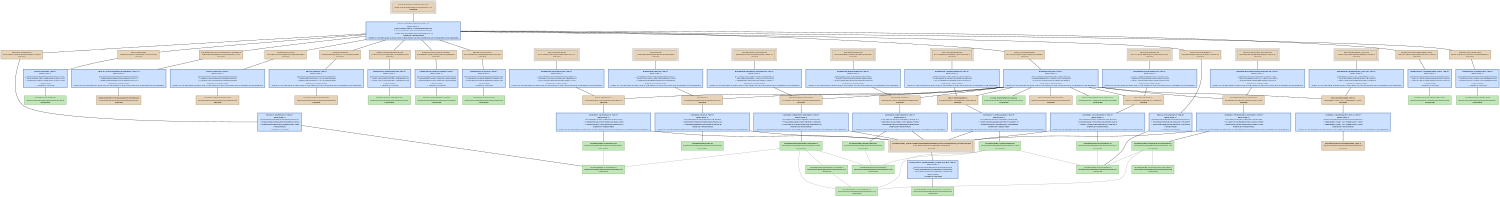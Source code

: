digraph XDownloader {
   size = "10.000000,8.500000";
   concentrate = false;

   node [ shape = box, style = filled, color = "0.3 0.5 0.6", fillcolor = "0.3 0.2 0.9", fontname = "Monaco", fontsize = "9" ];
   n00001 [ label = "Development/XDownloader.app\n28e57bb7858990943fcc49fb28637615\nMissing", color = "0.1 0.5 0.5", fillcolor = "0.1 0.2 0.9", peripheries = 3 ];
   n00002 [ label = "Contents/Info.plist\nc933a80186a520eea7823bb6b05faf67\nMissing", color = "0.1 0.5 0.5", fillcolor = "0.1 0.2 0.9" ];
   n00003 [ label = "XDownloader.build/Info.plist\n00000000000000000000000000000000\nMissing", color = "0.1 0.5 0.5", fillcolor = "0.1 0.2 0.9" ];
   n00004 [ label = "Contents/PkgInfo\n744d569ecfb07e0321312c83efcecd8e\nMissing", color = "0.1 0.5 0.5", fillcolor = "0.1 0.2 0.9" ];
   n00005 [ label = "XDownloader.build/PkgInfo\n00000000000000000000000000000000\nMissing", color = "0.1 0.5 0.5", fillcolor = "0.1 0.2 0.9" ];
   n00006 [ label = "English.lproj/MainMenu.nib\n103d129520a23ffa79f212988ae06294\nMissing", color = "0.1 0.5 0.5", fillcolor = "0.1 0.2 0.9" ];
   n00007 [ label = "English.lproj/MainMenu.nib\n0000000042cecda400000000000000aa\nUpToDate" ];
   n00008 [ label = "English.lproj/InfoPlist.strings\n6408d6fe6705e0187e50f616a5e4b88f\nMissing", color = "0.1 0.5 0.5", fillcolor = "0.1 0.2 0.9" ];
   n00009 [ label = "English.lproj/InfoPlist.strings\n0000000042fa6da600000000000000b2\nUpToDate" ];
   n00010 [ label = "Resources/icon.icns\nb1e0db45091ead5fdd8f6fcf35691bdf\nMissing", color = "0.1 0.5 0.5", fillcolor = "0.1 0.2 0.9" ];
   n00011 [ label = "XDownloader/icon.icns\n0000000042fa6da600000000000093ba\nUpToDate" ];
   n00012 [ label = "English.lproj/XDownloader Help\n33a1fc14d527d9e3448c3d553521e03a\nMissing", color = "0.1 0.5 0.5", fillcolor = "0.1 0.2 0.9" ];
   n00013 [ label = "English.lproj/XDownloader Help\n0000000042bd319000000000000000aa\nUpToDate" ];
   n00014 [ label = "Resources/Credits.html\ncecbc3c842201a6d10ca1bbb986ef255\nMissing", color = "0.1 0.5 0.5", fillcolor = "0.1 0.2 0.9" ];
   n00015 [ label = "XDownloader/Credits.html\n0000000042fa6da600000000000000a1\nUpToDate" ];
   n00016 [ label = "ppc/main.o\nc0f5b8eb4abbfec023052b3062953cf5\nMissing", color = "0.1 0.5 0.5", fillcolor = "0.1 0.2 0.9" ];
   n00017 [ label = "XDownloader/XDownloader_Prefix.pch\n0000000042fa6da60000000000000099\nUpToDate" ];
   n00018 [ label = "XDownloader_Prefix-azwwsztcbjdddbcktpikqacsychb/XDownloader_Prefix.pch.gch\n202c485b7ca77b21cee9a6159cf03c0f\nMissing", color = "0.1 0.5 0.5", fillcolor = "0.1 0.2 0.9", peripheries = 3 ];
   n00019 [ label = "XDownloader/main.m\n0000000042fa6da600000000000003b8\nUpToDate" ];
   n00020 [ label = "ppc/RenamerController.o\n574923841a72f86279a4691e8d2baa1d\nMissing", color = "0.1 0.5 0.5", fillcolor = "0.1 0.2 0.9" ];
   n00021 [ label = "XDownloader/RenamerController.m\n0000000042fa6da60000000000002500\nUpToDate" ];
   n00022 [ label = "ppc/NameMapper.o\n6d2853b9ac0126c4ee9641849f4bbffe\nMissing", color = "0.1 0.5 0.5", fillcolor = "0.1 0.2 0.9" ];
   n00023 [ label = "XDownloader/NameMapper.m\n0000000042fa6da6000000000000135f\nUpToDate" ];
   n00024 [ label = "ppc/ExifWrapper.o\n0d2fb4da1ff204f7db9d62c83e893b34\nMissing", color = "0.1 0.5 0.5", fillcolor = "0.1 0.2 0.9" ];
   n00025 [ label = "XDownloader/ExifWrapper.m\n0000000042fa6da60000000000000f57\nUpToDate" ];
   n00026 [ label = "ppc/PreferencesController.o\ne536d3456918e3faf7a2b4470af15469\nMissing", color = "0.1 0.5 0.5", fillcolor = "0.1 0.2 0.9" ];
   n00027 [ label = "XDownloader/PreferencesController.m\n0000000042fa6da60000000000001175\nUpToDate" ];
   n00028 [ label = "ppc/XDVariables.o\n1eff9119cee02f053e899c9101e84f54\nMissing", color = "0.1 0.5 0.5", fillcolor = "0.1 0.2 0.9" ];
   n00029 [ label = "XDownloader/XDVariables.m\n0000000042fa6da60000000000001741\nUpToDate" ];
   n00030 [ label = "ppc/CanonRAW.o\n130598a2cac61655836f6529294a2015\nMissing", color = "0.1 0.5 0.5", fillcolor = "0.1 0.2 0.9" ];
   n00031 [ label = "XDownloader/CanonRAW.m\n0000000042fa6da60000000000000f51\nUpToDate" ];
   n00032 [ label = "ppc/XDownloader_vers.o\n7d86dbd931038110179e880ae73142c1\nMissing", color = "0.1 0.5 0.5", fillcolor = "0.1 0.2 0.9" ];
   n00033 [ label = "DerivedSources/XDownloader_vers.c\n00000000000000000000000000000000\nMissing", color = "0.1 0.5 0.5", fillcolor = "0.1 0.2 0.9" ];
   n00034 [ label = "MacOS/XDownloader\nf017c01354a8a205ac7fbfc0f2cb9d69\nMissing", color = "0.1 0.5 0.5", fillcolor = "0.1 0.2 0.9" ];
   n00035 [ label = "ppc/main.ob\n53de4fcb69b0bfed74b8553b5ab54e40\nMissing", color = "0.1 0.5 0.5", fillcolor = "0.1 0.2 0.9", peripheries = 3 ];
   n00036 [ label = "ppc/RenamerController.ob\n7ddbdd38539f107e6df17fd9c22b6510\nMissing", color = "0.1 0.5 0.5", fillcolor = "0.1 0.2 0.9", peripheries = 3 ];
   n00037 [ label = "ppc/NameMapper.ob\n81c41dbfa800cf8498ccfa41cf7576c7\nMissing", color = "0.1 0.5 0.5", fillcolor = "0.1 0.2 0.9", peripheries = 3 ];
   n00038 [ label = "ppc/ExifWrapper.ob\n87c0cbd5e941f449c54709eca68a94d1\nMissing", color = "0.1 0.5 0.5", fillcolor = "0.1 0.2 0.9", peripheries = 3 ];
   n00039 [ label = "ppc/PreferencesController.ob\n9b5daa6fdca8df5ddfb38f6510907cac\nMissing", color = "0.1 0.5 0.5", fillcolor = "0.1 0.2 0.9", peripheries = 3 ];
   n00040 [ label = "ppc/XDVariables.ob\nb071c16b3c8e800d5c290f020d9123f7\nMissing", color = "0.1 0.5 0.5", fillcolor = "0.1 0.2 0.9", peripheries = 3 ];
   n00041 [ label = "ppc/CanonRAW.ob\n952536b0c6880afcd0cbe53497271c3a\nMissing", color = "0.1 0.5 0.5", fillcolor = "0.1 0.2 0.9", peripheries = 3 ];
   n00042 [ label = "ppc/XDownloader_vers.ob\n3d93230e3f3bc4ff8547ba9b1925e8cd\nMissing", color = "0.1 0.5 0.5", fillcolor = "0.1 0.2 0.9", peripheries = 3 ];
   n00043 [ label = "Resources/libZeroLinkAppStub.a\n0000000042c7f5ee0000000000000ae0\nUpToDate" ];
   n00044 [ label = "Cocoa.framework/Cocoa[C]\n0000000042d829e70000000000002260\nUpToDate" ];
   n00045 [ label = "ppc/XDownloader.zerolink\n00000000000000000000000000000000\nMissing", color = "0.1 0.5 0.5", fillcolor = "0.1 0.2 0.9" ];
   n00046 [ label = "MacOS/exiftags\na6f845d729e7cca08e3d62363020755f\nMissing", color = "0.1 0.5 0.5", fillcolor = "0.1 0.2 0.9" ];
   n00047 [ label = "XDownloader/exiftags\n0000000042fa6da600000000000199f8\nUpToDate" ];
   n00048 [ label = "MacOS/XDVariables.h\n4438468cddf530f2230b52ac17438ca7\nMissing", color = "0.1 0.5 0.5", fillcolor = "0.1 0.2 0.9" ];
   n00049 [ label = "XDownloader/XDVariables.h\n0000000042fa6da60000000000000150\nUpToDate" ];
   n00050 [ label = "MacOS/CanonRAW.h\nb7d22e9922fa63cd470f5bd7e2a12e56\nMissing", color = "0.1 0.5 0.5", fillcolor = "0.1 0.2 0.9" ];
   n00051 [ label = "XDownloader/CanonRAW.h\n0000000042fa6da60000000000000105\nUpToDate" ];
   n00052 [ label = "Frameworks/Nym.Foundation.framework\n49e82eb68893ee255a63986f64721f17\nMissing", color = "0.1 0.5 0.5", fillcolor = "0.1 0.2 0.9" ];
   n00053 [ label = "Development/Nym.Foundation.framework\n00000000000000000000000000000000\nMissing", color = "0.1 0.5 0.5", fillcolor = "0.1 0.2 0.9" ];
   n00054 [ label = "XDownloader/ExifWrapper.h\n0000000042fa6da6000000000000014b\nUpToDate" ];
   n00055 [ label = "XDownloader/RenamerController.h\n0000000042fa6da60000000000000477\nUpToDate" ];
   n00056 [ label = "XDownloader/NameMapper.h\n0000000042fa6da600000000000001f4\nUpToDate" ];
   n00057 [ label = "XDownloader/PreferencesController.h\n0000000042fa6da6000000000000024a\nUpToDate" ];

   node [ shape = box, style = "filled,bold", color = "0.7 0.5 0.7", fillcolor = "0.7 0.2 1.0", fontname = "Monaco", fontsize = "9" ];
   c00001 [ label = "PBXCp Info.plist <wt:0>\nwaitCount: 0\n00000000000000000000000000000000\n^ c933a80186a520eea7823bb6b05faf67\n= c933a80186a520eea7823bb6b05faf67\nIndirectlyNeedsToRun\nNeeds to run because at least one of the inputs to the command are scheduled to be updated.", color = "0.6 0.5 0.7", fillcolor = "0.6 0.2 1.0" ];
   c00002 [ label = "PBXCp PkgInfo <wt:0>\nwaitCount: 0\n00000000000000000000000000000000\n^ 744d569ecfb07e0321312c83efcecd8e\n= 744d569ecfb07e0321312c83efcecd8e\nIndirectlyNeedsToRun\nNeeds to run because at least one of the inputs to the command are scheduled to be updated.", color = "0.6 0.5 0.7", fillcolor = "0.6 0.2 1.0" ];
   c00003 [ label = "CpResource MainMenu.nib <wt:2>\nwaitCount: 0\n00000000000000000000000000000000\n^ 103d129520a23ffa79f212988ae06294\n= 103d129520a23ffa79f212988ae06294\nNeedsToRun\n1 output is missing", color = "0.6 0.5 0.7", fillcolor = "0.6 0.2 1.0" ];
   c00004 [ label = "CpResource InfoPlist.strings <wt:2>\nwaitCount: 0\n00000000000000000000000000000000\n^ 6408d6fe6705e0187e50f616a5e4b88f\n= 6408d6fe6705e0187e50f616a5e4b88f\nNeedsToRun\n1 output is missing", color = "0.6 0.5 0.7", fillcolor = "0.6 0.2 1.0" ];
   c00005 [ label = "CpResource icon.icns <wt:2>\nwaitCount: 0\n00000000000000000000000000000000\n^ b1e0db45091ead5fdd8f6fcf35691bdf\n= b1e0db45091ead5fdd8f6fcf35691bdf\nNeedsToRun\n1 output is missing", color = "0.6 0.5 0.7", fillcolor = "0.6 0.2 1.0" ];
   c00006 [ label = "CpResource \"XDownloader Help\" <wt:2>\nwaitCount: 0\n00000000000000000000000000000000\n^ 33a1fc14d527d9e3448c3d553521e03a\n= 33a1fc14d527d9e3448c3d553521e03a\nNeedsToRun\n1 output is missing", color = "0.6 0.5 0.7", fillcolor = "0.6 0.2 1.0" ];
   c00007 [ label = "CpResource Credits.html <wt:2>\nwaitCount: 0\n00000000000000000000000000000000\n^ cecbc3c842201a6d10ca1bbb986ef255\n= cecbc3c842201a6d10ca1bbb986ef255\nNeedsToRun\n1 output is missing", color = "0.6 0.5 0.7", fillcolor = "0.6 0.2 1.0" ];
   c00008 [ label = "CompileC main.o <wt:4>\nwaitCount: 0\n202c485b3e5d1687cee9a6159cf03fb7\n^ e0d9f0b074e6e847edec8d25fe650342\n= c0f5b8eb4abbfec023052b3062953cf5\nIndirectlyNeedsToRun\nNeeds to run because at least one of the inputs to the command are scheduled to be updated.", color = "0.6 0.5 0.7", fillcolor = "0.6 0.2 1.0" ];
   c00009 [ label = "ProcessPCH XDownloader_Prefix.pch.gch <wt:3>\nwaitCount: 0\n0000000042fa6da60000000000000099\n^ 202c485b3e5d1687cee9a6159cf03c96\n= 202c485b7ca77b21cee9a6159cf03c0f\nNeedsToRun\n1 output is missing", color = "0.6 0.5 0.7", fillcolor = "0.6 0.2 1.0" ];
   c00010 [ label = "CompileC RenamerController.o <wt:4>\nwaitCount: 0\n202c485b7ca77b21cee9a6159cf01d36\n^ 77656bdf66d58343b74dcf0b11dbb72b\n= 574923841a72f86279a4691e8d2baa1d\nIndirectlyNeedsToRun\nNeeds to run because at least one of the inputs to the command are scheduled to be updated.", color = "0.6 0.5 0.7", fillcolor = "0.6 0.2 1.0" ];
   c00011 [ label = "CompileC NameMapper.o <wt:4>\nwaitCount: 0\n202c485b7ca77b21cee9a6159cf02ebf\n^ 4d041be2d0a65de5207fe79103bb9141\n= 6d2853b9ac0126c4ee9641849f4bbffe\nIndirectlyNeedsToRun\nNeeds to run because at least one of the inputs to the command are scheduled to be updated.", color = "0.6 0.5 0.7", fillcolor = "0.6 0.2 1.0" ];
   c00012 [ label = "CompileC ExifWrapper.o <wt:4>\nwaitCount: 0\n202c485b7ca77b21cee9a6159cf03213\n^ 2d03fc8163557fd61574c4dda2790927\n= 0d2fb4da1ff204f7db9d62c83e893b34\nIndirectlyNeedsToRun\nNeeds to run because at least one of the inputs to the command are scheduled to be updated.", color = "0.6 0.5 0.7", fillcolor = "0.6 0.2 1.0" ];
   c00013 [ label = "CompileC PreferencesController.o <wt:4>\nwaitCount: 0\n202c485b7ca77b21cee9a6159cf02f94\n^ c51a9b1e15bf98db394b125296017bfd\n= e536d3456918e3faf7a2b4470af15469\nIndirectlyNeedsToRun\nNeeds to run because at least one of the inputs to the command are scheduled to be updated.", color = "0.6 0.5 0.7", fillcolor = "0.6 0.2 1.0" ];
   c00014 [ label = "CompileC XDVariables.o <wt:4>\nwaitCount: 0\n202c485b7ca77b21cee9a6159cf02a1e\n^ 3ed3d942b2475424f0603a849d18654a\n= 1eff9119cee02f053e899c9101e84f54\nIndirectlyNeedsToRun\nNeeds to run because at least one of the inputs to the command are scheduled to be updated.", color = "0.6 0.5 0.7", fillcolor = "0.6 0.2 1.0" ];
   c00015 [ label = "CompileC CanonRAW.o <wt:4>\nwaitCount: 0\n202c485b7ca77b21cee9a6159cf0325b\n^ 3329d0f9b6616d744d86c33cb5ba124e\n= 130598a2cac61655836f6529294a2015\nIndirectlyNeedsToRun\nNeeds to run because at least one of the inputs to the command are scheduled to be updated.", color = "0.6 0.5 0.7", fillcolor = "0.6 0.2 1.0" ];
   c00016 [ label = "CompileC XDownloader_vers.o <wt:4>\nwaitCount: 0\n00000000000000000000000000000000\n^ 7d86dbd931038110179e880ae73142c1\n= 7d86dbd931038110179e880ae73142c1\nIndirectlyNeedsToRun\nNeeds to run because at least one of the inputs to the command are scheduled to be updated.", color = "0.6 0.5 0.7", fillcolor = "0.6 0.2 1.0" ];
   c00017 [ label = "Bundlizing main.ob <wt:4>\nwaitCount: 0\nc0f5b8eb4abbfec023052b3062953cf5\n^ 932bf720230b412d57bd7e0b382072b5\n= 53de4fcb69b0bfed74b8553b5ab54e40\nIndirectlyNeedsToRun\nNeeds to run because at least one of the inputs to the command are scheduled to be updated.", color = "0.6 0.5 0.7", fillcolor = "0.6 0.2 1.0" ];
   c00018 [ label = "Bundlizing RenamerController.ob <wt:4>\nwaitCount: 0\n574923841a72f86279a4691e8d2baa1d\n^ 2a92febc49ede81c145516c74f00cf0d\n= 7ddbdd38539f107e6df17fd9c22b6510\nIndirectlyNeedsToRun\nNeeds to run because at least one of the inputs to the command are scheduled to be updated.", color = "0.6 0.5 0.7", fillcolor = "0.6 0.2 1.0" ];
   c00019 [ label = "Bundlizing NameMapper.ob <wt:4>\nwaitCount: 0\n6d2853b9ac0126c4ee9641849f4bbffe\n^ ecec4e060401e940765abbc5503ec939\n= 81c41dbfa800cf8498ccfa41cf7576c7\nIndirectlyNeedsToRun\nNeeds to run because at least one of the inputs to the command are scheduled to be updated.", color = "0.6 0.5 0.7", fillcolor = "0.6 0.2 1.0" ];
   c00020 [ label = "Bundlizing ExifWrapper.ob <wt:4>\nwaitCount: 0\n0d2fb4da1ff204f7db9d62c83e893b34\n^ 8aef7f0ff6b3f0be1eda6b249803afe5\n= 87c0cbd5e941f449c54709eca68a94d1\nIndirectlyNeedsToRun\nNeeds to run because at least one of the inputs to the command are scheduled to be updated.", color = "0.6 0.5 0.7", fillcolor = "0.6 0.2 1.0" ];
   c00021 [ label = "Bundlizing PreferencesController.ob <wt:4>\nwaitCount: 0\ne536d3456918e3faf7a2b4470af15469\n^ 7e6b792ab5b03ca728113b221a6128c5\n= 9b5daa6fdca8df5ddfb38f6510907cac\nIndirectlyNeedsToRun\nNeeds to run because at least one of the inputs to the command are scheduled to be updated.", color = "0.6 0.5 0.7", fillcolor = "0.6 0.2 1.0" ];
   c00022 [ label = "Bundlizing XDVariables.ob <wt:4>\nwaitCount: 0\n1eff9119cee02f053e899c9101e84f54\n^ ae8e5072f26eaf0862a093930c796ca3\n= b071c16b3c8e800d5c290f020d9123f7\nIndirectlyNeedsToRun\nNeeds to run because at least one of the inputs to the command are scheduled to be updated.", color = "0.6 0.5 0.7", fillcolor = "0.6 0.2 1.0" ];
   c00023 [ label = "Bundlizing CanonRAW.ob <wt:4>\nwaitCount: 0\n130598a2cac61655836f6529294a2015\n^ 8620ae120c4e1ca953a4801dbe6d3c2f\n= 952536b0c6880afcd0cbe53497271c3a\nIndirectlyNeedsToRun\nNeeds to run because at least one of the inputs to the command are scheduled to be updated.", color = "0.6 0.5 0.7", fillcolor = "0.6 0.2 1.0" ];
   c00024 [ label = "Bundlizing XDownloader_vers.ob <wt:4>\nwaitCount: 0\n7d86dbd931038110179e880ae73142c1\n^ 4015f8d70e3845ef92d93291fe14aa0c\n= 3d93230e3f3bc4ff8547ba9b1925e8cd\nIndirectlyNeedsToRun\nNeeds to run because at least one of the inputs to the command are scheduled to be updated.", color = "0.6 0.5 0.7", fillcolor = "0.6 0.2 1.0" ];
   c00025 [ label = "Building ZeroLink <wt:4>\nwaitCount: 0\n62f17d2bbf18a3223270a4978b1e434b\n^ 92e6bd38ebb001279e0f1b5779d5de22\n= f017c01354a8a205ac7fbfc0f2cb9d69\nIndirectlyNeedsToRun\nNeeds to run because at least one of the inputs to the command are scheduled to be updated.", color = "0.6 0.5 0.7", fillcolor = "0.6 0.2 1.0" ];
   c00026 [ label = "PBXCp exiftags <wt:8>\nwaitCount: 0\n0000000042fa6da600000000000199f8\n^ a6f845d76b1da1068e3d62363021eca7\n= a6f845d729e7cca08e3d62363020755f\nNeedsToRun\n1 output is missing", color = "0.6 0.5 0.7", fillcolor = "0.6 0.2 1.0" ];
   c00027 [ label = "PBXCp XDVariables.h <wt:8>\nwaitCount: 0\n0000000042fa6da60000000000000150\n^ 4438468c9f0f5d54230b52ac17438df7\n= 4438468cddf530f2230b52ac17438ca7\nNeedsToRun\n1 output is missing", color = "0.6 0.5 0.7", fillcolor = "0.6 0.2 1.0" ];
   c00028 [ label = "PBXCp CanonRAW.h <wt:8>\nwaitCount: 0\n0000000042fa6da60000000000000105\n^ b7d22e9960000e6b470f5bd7e2a12f53\n= b7d22e9922fa63cd470f5bd7e2a12e56\nNeedsToRun\n1 output is missing", color = "0.6 0.5 0.7", fillcolor = "0.6 0.2 1.0" ];
   c00029 [ label = "PBXCp Nym.Foundation.framework <wt:10>\nwaitCount: 0\n00000000000000000000000000000000\n^ 49e82eb68893ee255a63986f64721f17\n= 49e82eb68893ee255a63986f64721f17\nIndirectlyNeedsToRun\nNeeds to run because at least one of the inputs to the command are scheduled to be updated.", color = "0.6 0.5 0.7", fillcolor = "0.6 0.2 1.0" ];
   c00030 [ label = "Touch XDownloader.app <wt:11>\nwaitCount: 0\n692c1d0a9a783c6114fdf678bbc8e492\n^ 41c966bd1ff1acf52b31bf8393ab9287\n= 28e57bb7858990943fcc49fb28637615\nIndirectlyNeedsToRun\nNeeds to run because at least one of the inputs to the command are scheduled to be updated.", color = "0.6 0.5 0.7", fillcolor = "0.6 0.2 1.0" ];

   edge [ style = solid, color = black, arrowhead = none, arrowtail = normal ];
   n00001 -> { c00030 };
   n00002 -> { c00001 };
   n00004 -> { c00002 };
   n00006 -> { c00003 };
   n00008 -> { c00004 };
   n00010 -> { c00005 };
   n00012 -> { c00006 };
   n00014 -> { c00007 };
   n00016 -> { c00008 };
   n00018 -> { c00009 };
   n00020 -> { c00010 };
   n00022 -> { c00011 };
   n00024 -> { c00012 };
   n00026 -> { c00013 };
   n00028 -> { c00014 };
   n00030 -> { c00015 };
   n00032 -> { c00016 };
   n00034 -> { c00025 };
   n00035 -> { c00017 };
   n00036 -> { c00018 };
   n00037 -> { c00019 };
   n00038 -> { c00020 };
   n00039 -> { c00021 };
   n00040 -> { c00022 };
   n00041 -> { c00023 };
   n00042 -> { c00024 };
   n00046 -> { c00026 };
   n00048 -> { c00027 };
   n00050 -> { c00028 };
   n00052 -> { c00029 };
   c00001 -> { n00003 };
   c00002 -> { n00005 n00005 };
   c00003 -> { n00007 n00007 };
   c00004 -> { n00009 n00009 };
   c00005 -> { n00011 n00011 };
   c00006 -> { n00013 n00013 };
   c00007 -> { n00015 n00015 };
   c00008 -> { n00018 n00019 };
   c00009 -> { n00017 };
   c00010 -> { n00018 n00021 };
   c00011 -> { n00018 n00023 };
   c00012 -> { n00018 n00025 };
   c00013 -> { n00018 n00027 };
   c00014 -> { n00018 n00029 };
   c00015 -> { n00018 n00031 };
   c00016 -> { n00033 };
   c00017 -> { n00016 };
   c00018 -> { n00020 };
   c00019 -> { n00022 };
   c00020 -> { n00024 };
   c00021 -> { n00026 };
   c00022 -> { n00028 };
   c00023 -> { n00030 };
   c00024 -> { n00032 };
   c00025 -> { n00016 n00020 n00022 n00024 n00026 n00028 n00030 n00032 n00043 n00044 n00045 };
   c00026 -> { n00047 };
   c00027 -> { n00049 };
   c00028 -> { n00051 };
   c00029 -> { n00053 };
   c00030 -> { n00002 n00004 n00006 n00008 n00010 n00012 n00014 n00034 n00046 n00048 n00050 n00052 };

   edge [ style = solid, color = gray60, arrowhead = none, arrowtail = normal ];
   n00021 -> { n00055 n00056 n00054 n00051 };
   n00023 -> { n00056 n00054 n00049 };
   n00025 -> { n00054 };
   n00027 -> { n00057 n00056 n00049 };
   n00029 -> { n00049 };
   n00031 -> { n00051 };
   n00055 -> { n00056 };
}
